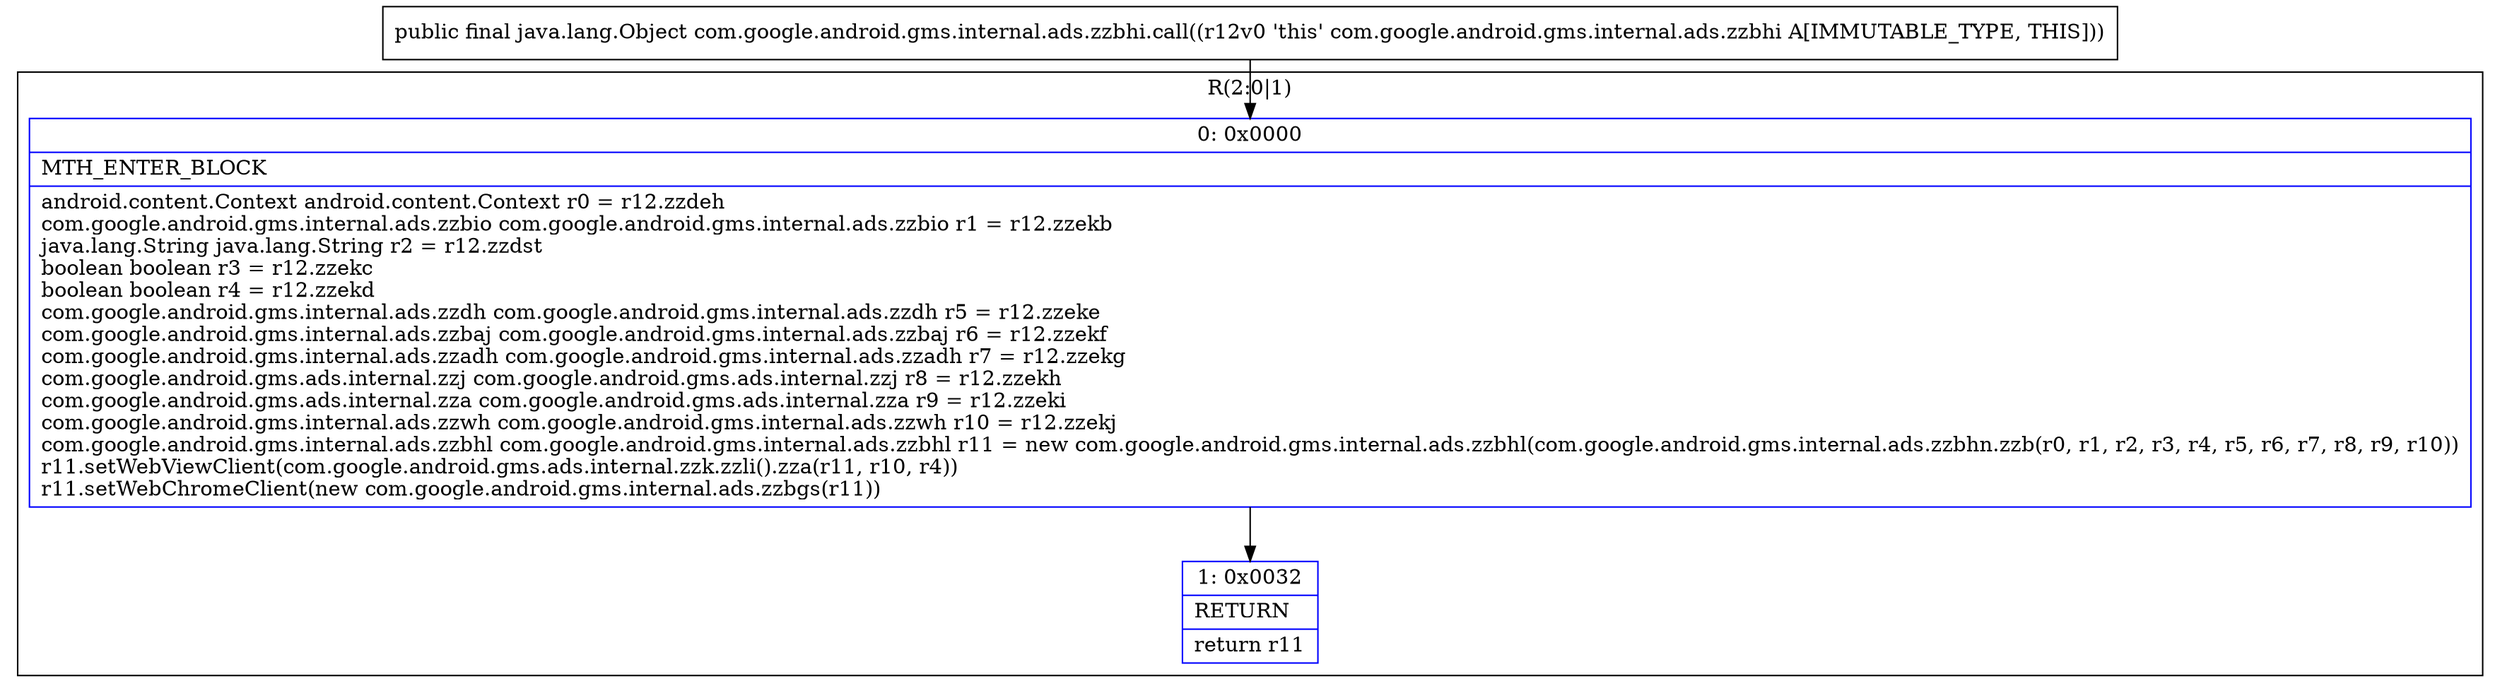 digraph "CFG forcom.google.android.gms.internal.ads.zzbhi.call()Ljava\/lang\/Object;" {
subgraph cluster_Region_1902873994 {
label = "R(2:0|1)";
node [shape=record,color=blue];
Node_0 [shape=record,label="{0\:\ 0x0000|MTH_ENTER_BLOCK\l|android.content.Context android.content.Context r0 = r12.zzdeh\lcom.google.android.gms.internal.ads.zzbio com.google.android.gms.internal.ads.zzbio r1 = r12.zzekb\ljava.lang.String java.lang.String r2 = r12.zzdst\lboolean boolean r3 = r12.zzekc\lboolean boolean r4 = r12.zzekd\lcom.google.android.gms.internal.ads.zzdh com.google.android.gms.internal.ads.zzdh r5 = r12.zzeke\lcom.google.android.gms.internal.ads.zzbaj com.google.android.gms.internal.ads.zzbaj r6 = r12.zzekf\lcom.google.android.gms.internal.ads.zzadh com.google.android.gms.internal.ads.zzadh r7 = r12.zzekg\lcom.google.android.gms.ads.internal.zzj com.google.android.gms.ads.internal.zzj r8 = r12.zzekh\lcom.google.android.gms.ads.internal.zza com.google.android.gms.ads.internal.zza r9 = r12.zzeki\lcom.google.android.gms.internal.ads.zzwh com.google.android.gms.internal.ads.zzwh r10 = r12.zzekj\lcom.google.android.gms.internal.ads.zzbhl com.google.android.gms.internal.ads.zzbhl r11 = new com.google.android.gms.internal.ads.zzbhl(com.google.android.gms.internal.ads.zzbhn.zzb(r0, r1, r2, r3, r4, r5, r6, r7, r8, r9, r10))\lr11.setWebViewClient(com.google.android.gms.ads.internal.zzk.zzli().zza(r11, r10, r4))\lr11.setWebChromeClient(new com.google.android.gms.internal.ads.zzbgs(r11))\l}"];
Node_1 [shape=record,label="{1\:\ 0x0032|RETURN\l|return r11\l}"];
}
MethodNode[shape=record,label="{public final java.lang.Object com.google.android.gms.internal.ads.zzbhi.call((r12v0 'this' com.google.android.gms.internal.ads.zzbhi A[IMMUTABLE_TYPE, THIS])) }"];
MethodNode -> Node_0;
Node_0 -> Node_1;
}

